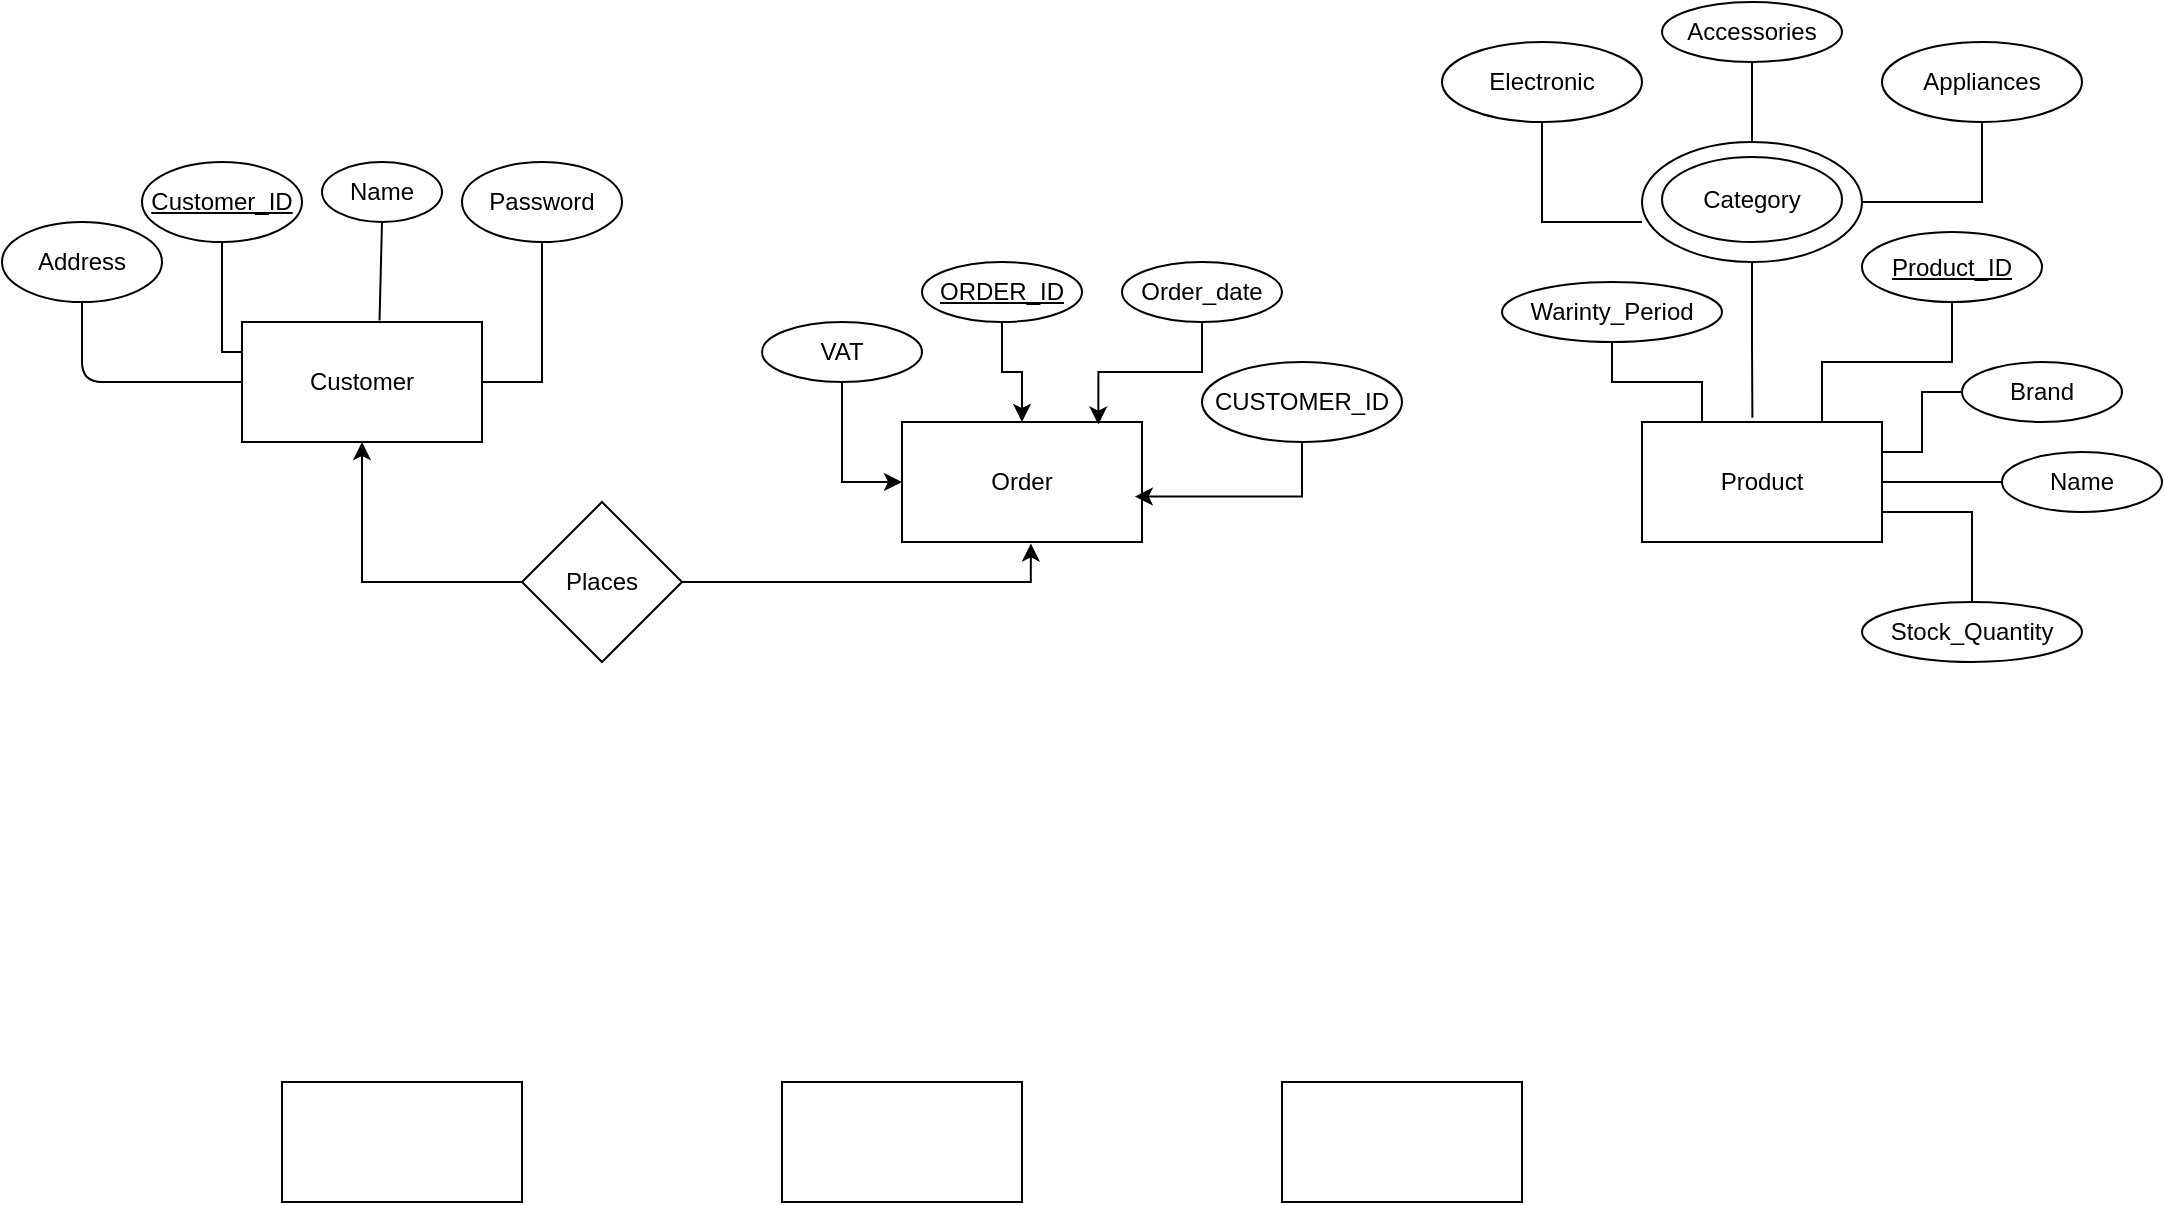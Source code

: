<mxfile version="26.1.1">
  <diagram id="R2lEEEUBdFMjLlhIrx00" name="Page-1">
    <mxGraphModel dx="1119" dy="538" grid="1" gridSize="10" guides="1" tooltips="1" connect="1" arrows="1" fold="1" page="1" pageScale="1" pageWidth="850" pageHeight="1100" math="0" shadow="0" extFonts="Permanent Marker^https://fonts.googleapis.com/css?family=Permanent+Marker">
      <root>
        <mxCell id="0" />
        <mxCell id="1" parent="0" />
        <mxCell id="VHn_a0pWJ6ZcVYro_DaE-4" value="Customer" style="rounded=0;whiteSpace=wrap;html=1;" vertex="1" parent="1">
          <mxGeometry x="170" y="170" width="120" height="60" as="geometry" />
        </mxCell>
        <mxCell id="VHn_a0pWJ6ZcVYro_DaE-5" value="Order" style="rounded=0;whiteSpace=wrap;html=1;" vertex="1" parent="1">
          <mxGeometry x="500" y="220" width="120" height="60" as="geometry" />
        </mxCell>
        <mxCell id="VHn_a0pWJ6ZcVYro_DaE-6" value="Product" style="rounded=0;whiteSpace=wrap;html=1;" vertex="1" parent="1">
          <mxGeometry x="870" y="220" width="120" height="60" as="geometry" />
        </mxCell>
        <mxCell id="VHn_a0pWJ6ZcVYro_DaE-7" value="" style="rounded=0;whiteSpace=wrap;html=1;" vertex="1" parent="1">
          <mxGeometry x="440" y="550" width="120" height="60" as="geometry" />
        </mxCell>
        <mxCell id="VHn_a0pWJ6ZcVYro_DaE-8" value="" style="rounded=0;whiteSpace=wrap;html=1;" vertex="1" parent="1">
          <mxGeometry x="190" y="550" width="120" height="60" as="geometry" />
        </mxCell>
        <mxCell id="VHn_a0pWJ6ZcVYro_DaE-9" value="" style="rounded=0;whiteSpace=wrap;html=1;" vertex="1" parent="1">
          <mxGeometry x="690" y="550" width="120" height="60" as="geometry" />
        </mxCell>
        <mxCell id="VHn_a0pWJ6ZcVYro_DaE-23" style="rounded=0;orthogonalLoop=1;jettySize=auto;html=1;exitX=0.5;exitY=1;exitDx=0;exitDy=0;entryX=0;entryY=0.25;entryDx=0;entryDy=0;endArrow=none;startFill=0;edgeStyle=elbowEdgeStyle;" edge="1" parent="1" source="VHn_a0pWJ6ZcVYro_DaE-12" target="VHn_a0pWJ6ZcVYro_DaE-4">
          <mxGeometry relative="1" as="geometry">
            <Array as="points">
              <mxPoint x="160" y="150" />
            </Array>
          </mxGeometry>
        </mxCell>
        <mxCell id="VHn_a0pWJ6ZcVYro_DaE-12" value="&lt;u&gt;Customer_ID&lt;/u&gt;" style="ellipse;whiteSpace=wrap;html=1;" vertex="1" parent="1">
          <mxGeometry x="120" y="90" width="80" height="40" as="geometry" />
        </mxCell>
        <mxCell id="VHn_a0pWJ6ZcVYro_DaE-13" value="Name" style="ellipse;whiteSpace=wrap;html=1;" vertex="1" parent="1">
          <mxGeometry x="210" y="90" width="60" height="30" as="geometry" />
        </mxCell>
        <mxCell id="VHn_a0pWJ6ZcVYro_DaE-22" style="rounded=1;orthogonalLoop=1;jettySize=auto;html=1;exitX=0.5;exitY=1;exitDx=0;exitDy=0;entryX=0;entryY=0.5;entryDx=0;entryDy=0;endArrow=none;startFill=0;edgeStyle=orthogonalEdgeStyle;" edge="1" parent="1" source="VHn_a0pWJ6ZcVYro_DaE-14" target="VHn_a0pWJ6ZcVYro_DaE-4">
          <mxGeometry relative="1" as="geometry" />
        </mxCell>
        <mxCell id="VHn_a0pWJ6ZcVYro_DaE-14" value="Address" style="ellipse;whiteSpace=wrap;html=1;" vertex="1" parent="1">
          <mxGeometry x="50" y="120" width="80" height="40" as="geometry" />
        </mxCell>
        <mxCell id="VHn_a0pWJ6ZcVYro_DaE-25" style="edgeStyle=orthogonalEdgeStyle;rounded=0;orthogonalLoop=1;jettySize=auto;html=1;exitX=0.5;exitY=1;exitDx=0;exitDy=0;entryX=1;entryY=0.5;entryDx=0;entryDy=0;endArrow=none;startFill=0;" edge="1" parent="1" source="VHn_a0pWJ6ZcVYro_DaE-15" target="VHn_a0pWJ6ZcVYro_DaE-4">
          <mxGeometry relative="1" as="geometry" />
        </mxCell>
        <mxCell id="VHn_a0pWJ6ZcVYro_DaE-15" value="Password" style="ellipse;whiteSpace=wrap;html=1;" vertex="1" parent="1">
          <mxGeometry x="280" y="90" width="80" height="40" as="geometry" />
        </mxCell>
        <mxCell id="VHn_a0pWJ6ZcVYro_DaE-24" style="rounded=0;orthogonalLoop=1;jettySize=auto;html=1;exitX=0.5;exitY=1;exitDx=0;exitDy=0;entryX=0.573;entryY=-0.012;entryDx=0;entryDy=0;entryPerimeter=0;endArrow=none;startFill=0;" edge="1" parent="1" source="VHn_a0pWJ6ZcVYro_DaE-13" target="VHn_a0pWJ6ZcVYro_DaE-4">
          <mxGeometry relative="1" as="geometry" />
        </mxCell>
        <mxCell id="VHn_a0pWJ6ZcVYro_DaE-27" style="edgeStyle=orthogonalEdgeStyle;rounded=0;orthogonalLoop=1;jettySize=auto;html=1;exitX=0.5;exitY=1;exitDx=0;exitDy=0;entryX=0.5;entryY=0;entryDx=0;entryDy=0;" edge="1" parent="1" source="VHn_a0pWJ6ZcVYro_DaE-26" target="VHn_a0pWJ6ZcVYro_DaE-5">
          <mxGeometry relative="1" as="geometry" />
        </mxCell>
        <mxCell id="VHn_a0pWJ6ZcVYro_DaE-26" value="&lt;u&gt;ORDER_ID&lt;/u&gt;" style="ellipse;whiteSpace=wrap;html=1;" vertex="1" parent="1">
          <mxGeometry x="510" y="140" width="80" height="30" as="geometry" />
        </mxCell>
        <mxCell id="VHn_a0pWJ6ZcVYro_DaE-28" value="Order_date" style="ellipse;whiteSpace=wrap;html=1;" vertex="1" parent="1">
          <mxGeometry x="610" y="140" width="80" height="30" as="geometry" />
        </mxCell>
        <mxCell id="VHn_a0pWJ6ZcVYro_DaE-33" style="edgeStyle=orthogonalEdgeStyle;rounded=0;orthogonalLoop=1;jettySize=auto;html=1;exitX=0.5;exitY=1;exitDx=0;exitDy=0;entryX=0;entryY=0.5;entryDx=0;entryDy=0;" edge="1" parent="1" source="VHn_a0pWJ6ZcVYro_DaE-29" target="VHn_a0pWJ6ZcVYro_DaE-5">
          <mxGeometry relative="1" as="geometry" />
        </mxCell>
        <mxCell id="VHn_a0pWJ6ZcVYro_DaE-29" value="VAT" style="ellipse;whiteSpace=wrap;html=1;" vertex="1" parent="1">
          <mxGeometry x="430" y="170" width="80" height="30" as="geometry" />
        </mxCell>
        <mxCell id="VHn_a0pWJ6ZcVYro_DaE-30" value="CUSTOMER_ID" style="ellipse;whiteSpace=wrap;html=1;" vertex="1" parent="1">
          <mxGeometry x="650" y="190" width="100" height="40" as="geometry" />
        </mxCell>
        <mxCell id="VHn_a0pWJ6ZcVYro_DaE-31" style="edgeStyle=orthogonalEdgeStyle;rounded=0;orthogonalLoop=1;jettySize=auto;html=1;exitX=0.5;exitY=1;exitDx=0;exitDy=0;entryX=0.97;entryY=0.621;entryDx=0;entryDy=0;entryPerimeter=0;" edge="1" parent="1" source="VHn_a0pWJ6ZcVYro_DaE-30" target="VHn_a0pWJ6ZcVYro_DaE-5">
          <mxGeometry relative="1" as="geometry" />
        </mxCell>
        <mxCell id="VHn_a0pWJ6ZcVYro_DaE-32" style="edgeStyle=orthogonalEdgeStyle;rounded=0;orthogonalLoop=1;jettySize=auto;html=1;exitX=0.5;exitY=1;exitDx=0;exitDy=0;entryX=0.818;entryY=0.021;entryDx=0;entryDy=0;entryPerimeter=0;" edge="1" parent="1" source="VHn_a0pWJ6ZcVYro_DaE-28" target="VHn_a0pWJ6ZcVYro_DaE-5">
          <mxGeometry relative="1" as="geometry" />
        </mxCell>
        <mxCell id="VHn_a0pWJ6ZcVYro_DaE-35" style="edgeStyle=orthogonalEdgeStyle;rounded=0;orthogonalLoop=1;jettySize=auto;html=1;exitX=0;exitY=0.5;exitDx=0;exitDy=0;entryX=0.5;entryY=1;entryDx=0;entryDy=0;" edge="1" parent="1" source="VHn_a0pWJ6ZcVYro_DaE-34" target="VHn_a0pWJ6ZcVYro_DaE-4">
          <mxGeometry relative="1" as="geometry" />
        </mxCell>
        <mxCell id="VHn_a0pWJ6ZcVYro_DaE-34" value="Places" style="rhombus;whiteSpace=wrap;html=1;" vertex="1" parent="1">
          <mxGeometry x="310" y="260" width="80" height="80" as="geometry" />
        </mxCell>
        <mxCell id="VHn_a0pWJ6ZcVYro_DaE-36" style="edgeStyle=orthogonalEdgeStyle;rounded=0;orthogonalLoop=1;jettySize=auto;html=1;exitX=1;exitY=0.5;exitDx=0;exitDy=0;entryX=0.537;entryY=1.012;entryDx=0;entryDy=0;entryPerimeter=0;" edge="1" parent="1" source="VHn_a0pWJ6ZcVYro_DaE-34" target="VHn_a0pWJ6ZcVYro_DaE-5">
          <mxGeometry relative="1" as="geometry" />
        </mxCell>
        <mxCell id="VHn_a0pWJ6ZcVYro_DaE-57" style="edgeStyle=orthogonalEdgeStyle;rounded=0;orthogonalLoop=1;jettySize=auto;html=1;exitX=0.5;exitY=1;exitDx=0;exitDy=0;entryX=0.75;entryY=0;entryDx=0;entryDy=0;endArrow=none;startFill=0;" edge="1" parent="1" source="VHn_a0pWJ6ZcVYro_DaE-37" target="VHn_a0pWJ6ZcVYro_DaE-6">
          <mxGeometry relative="1" as="geometry" />
        </mxCell>
        <mxCell id="VHn_a0pWJ6ZcVYro_DaE-37" value="&lt;u&gt;Product_ID&lt;/u&gt;" style="ellipse;whiteSpace=wrap;html=1;" vertex="1" parent="1">
          <mxGeometry x="980" y="125" width="90" height="35" as="geometry" />
        </mxCell>
        <mxCell id="VHn_a0pWJ6ZcVYro_DaE-60" style="edgeStyle=orthogonalEdgeStyle;rounded=0;orthogonalLoop=1;jettySize=auto;html=1;exitX=0;exitY=0.5;exitDx=0;exitDy=0;entryX=1;entryY=0.5;entryDx=0;entryDy=0;endArrow=none;startFill=0;" edge="1" parent="1" source="VHn_a0pWJ6ZcVYro_DaE-38" target="VHn_a0pWJ6ZcVYro_DaE-6">
          <mxGeometry relative="1" as="geometry" />
        </mxCell>
        <mxCell id="VHn_a0pWJ6ZcVYro_DaE-38" value="Name" style="ellipse;whiteSpace=wrap;html=1;" vertex="1" parent="1">
          <mxGeometry x="1050" y="235" width="80" height="30" as="geometry" />
        </mxCell>
        <mxCell id="VHn_a0pWJ6ZcVYro_DaE-59" style="edgeStyle=orthogonalEdgeStyle;rounded=0;orthogonalLoop=1;jettySize=auto;html=1;exitX=0;exitY=0.5;exitDx=0;exitDy=0;entryX=1;entryY=0.25;entryDx=0;entryDy=0;endArrow=none;startFill=0;" edge="1" parent="1" source="VHn_a0pWJ6ZcVYro_DaE-39" target="VHn_a0pWJ6ZcVYro_DaE-6">
          <mxGeometry relative="1" as="geometry" />
        </mxCell>
        <mxCell id="VHn_a0pWJ6ZcVYro_DaE-39" value="Brand" style="ellipse;whiteSpace=wrap;html=1;" vertex="1" parent="1">
          <mxGeometry x="1030" y="190" width="80" height="30" as="geometry" />
        </mxCell>
        <mxCell id="VHn_a0pWJ6ZcVYro_DaE-61" style="edgeStyle=orthogonalEdgeStyle;rounded=0;orthogonalLoop=1;jettySize=auto;html=1;exitX=0.5;exitY=0;exitDx=0;exitDy=0;entryX=1;entryY=0.75;entryDx=0;entryDy=0;endArrow=none;startFill=0;" edge="1" parent="1" source="VHn_a0pWJ6ZcVYro_DaE-40" target="VHn_a0pWJ6ZcVYro_DaE-6">
          <mxGeometry relative="1" as="geometry" />
        </mxCell>
        <mxCell id="VHn_a0pWJ6ZcVYro_DaE-40" value="Stock_Quantity" style="ellipse;whiteSpace=wrap;html=1;" vertex="1" parent="1">
          <mxGeometry x="980" y="310" width="110" height="30" as="geometry" />
        </mxCell>
        <mxCell id="VHn_a0pWJ6ZcVYro_DaE-58" style="edgeStyle=orthogonalEdgeStyle;rounded=0;orthogonalLoop=1;jettySize=auto;html=1;exitX=0.5;exitY=1;exitDx=0;exitDy=0;entryX=0.25;entryY=0;entryDx=0;entryDy=0;endArrow=none;startFill=0;" edge="1" parent="1" source="VHn_a0pWJ6ZcVYro_DaE-41" target="VHn_a0pWJ6ZcVYro_DaE-6">
          <mxGeometry relative="1" as="geometry" />
        </mxCell>
        <mxCell id="VHn_a0pWJ6ZcVYro_DaE-41" value="Warinty_Period" style="ellipse;whiteSpace=wrap;html=1;" vertex="1" parent="1">
          <mxGeometry x="800" y="150" width="110" height="30" as="geometry" />
        </mxCell>
        <mxCell id="VHn_a0pWJ6ZcVYro_DaE-43" value="" style="ellipse;whiteSpace=wrap;html=1;" vertex="1" parent="1">
          <mxGeometry x="870" y="80" width="110" height="60" as="geometry" />
        </mxCell>
        <mxCell id="VHn_a0pWJ6ZcVYro_DaE-44" value="Category" style="ellipse;whiteSpace=wrap;html=1;" vertex="1" parent="1">
          <mxGeometry x="880" y="87.5" width="90" height="42.5" as="geometry" />
        </mxCell>
        <mxCell id="VHn_a0pWJ6ZcVYro_DaE-46" value="Electronic" style="ellipse;whiteSpace=wrap;html=1;" vertex="1" parent="1">
          <mxGeometry x="770" y="30" width="100" height="40" as="geometry" />
        </mxCell>
        <mxCell id="VHn_a0pWJ6ZcVYro_DaE-51" style="edgeStyle=orthogonalEdgeStyle;rounded=0;orthogonalLoop=1;jettySize=auto;html=1;exitX=0.5;exitY=1;exitDx=0;exitDy=0;entryX=0.5;entryY=0;entryDx=0;entryDy=0;endArrow=none;startFill=0;" edge="1" parent="1" source="VHn_a0pWJ6ZcVYro_DaE-48" target="VHn_a0pWJ6ZcVYro_DaE-43">
          <mxGeometry relative="1" as="geometry" />
        </mxCell>
        <mxCell id="VHn_a0pWJ6ZcVYro_DaE-48" value="Accessories" style="ellipse;whiteSpace=wrap;html=1;" vertex="1" parent="1">
          <mxGeometry x="880" y="10" width="90" height="30" as="geometry" />
        </mxCell>
        <mxCell id="VHn_a0pWJ6ZcVYro_DaE-50" style="edgeStyle=orthogonalEdgeStyle;rounded=0;orthogonalLoop=1;jettySize=auto;html=1;exitX=0.5;exitY=1;exitDx=0;exitDy=0;entryX=1;entryY=0.5;entryDx=0;entryDy=0;endArrow=none;startFill=0;" edge="1" parent="1" source="VHn_a0pWJ6ZcVYro_DaE-49" target="VHn_a0pWJ6ZcVYro_DaE-43">
          <mxGeometry relative="1" as="geometry" />
        </mxCell>
        <mxCell id="VHn_a0pWJ6ZcVYro_DaE-49" value="Appliances" style="ellipse;whiteSpace=wrap;html=1;" vertex="1" parent="1">
          <mxGeometry x="990" y="30" width="100" height="40" as="geometry" />
        </mxCell>
        <mxCell id="VHn_a0pWJ6ZcVYro_DaE-52" style="edgeStyle=orthogonalEdgeStyle;rounded=0;orthogonalLoop=1;jettySize=auto;html=1;exitX=0.5;exitY=1;exitDx=0;exitDy=0;entryX=0;entryY=0.667;entryDx=0;entryDy=0;entryPerimeter=0;endArrow=none;startFill=0;" edge="1" parent="1" source="VHn_a0pWJ6ZcVYro_DaE-46" target="VHn_a0pWJ6ZcVYro_DaE-43">
          <mxGeometry relative="1" as="geometry" />
        </mxCell>
        <mxCell id="VHn_a0pWJ6ZcVYro_DaE-53" style="edgeStyle=orthogonalEdgeStyle;rounded=0;orthogonalLoop=1;jettySize=auto;html=1;exitX=0.5;exitY=1;exitDx=0;exitDy=0;entryX=0.46;entryY=-0.036;entryDx=0;entryDy=0;entryPerimeter=0;endArrow=none;startFill=0;" edge="1" parent="1" source="VHn_a0pWJ6ZcVYro_DaE-43" target="VHn_a0pWJ6ZcVYro_DaE-6">
          <mxGeometry relative="1" as="geometry" />
        </mxCell>
      </root>
    </mxGraphModel>
  </diagram>
</mxfile>
